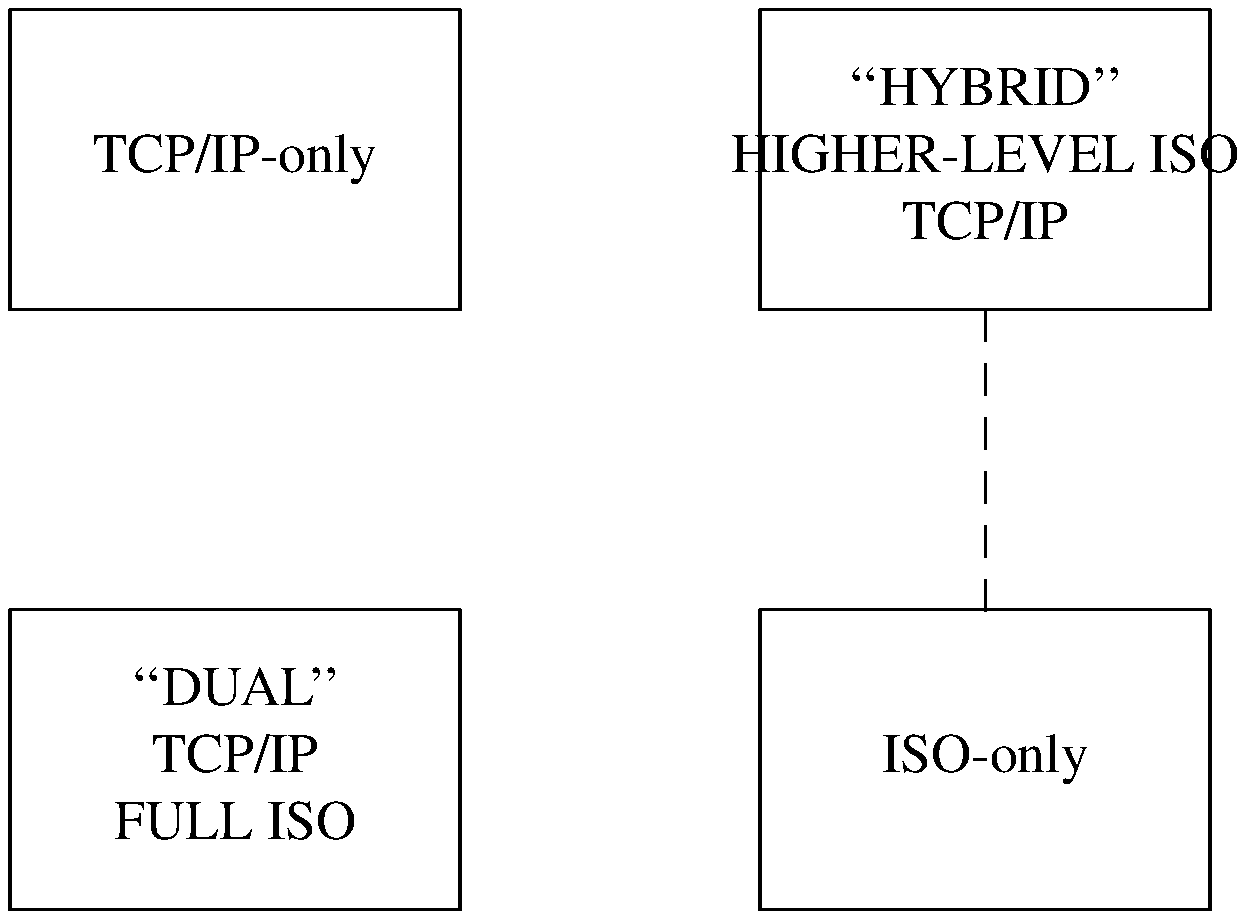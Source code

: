 .PS 6i
.ps 20
## figure 3d
B1:	box "TCP/IP-only"
B2:	box "``HYBRID''" "" "HIGHER-LEVEL ISO" "" "TCP/IP" \
		with .w at (B1.e.x+linewid, B1.e.y)
B3:	box "``DUAL''" "" "TCP/IP" "" "FULL ISO" with .n at (B1.s.x, B1.s.y-lineht)
B4:	box "ISO-only" with .w at (B3.e.x+linewid, B3.e.y)
##
	line dashed from B2.s to B4.n
##
.PE
